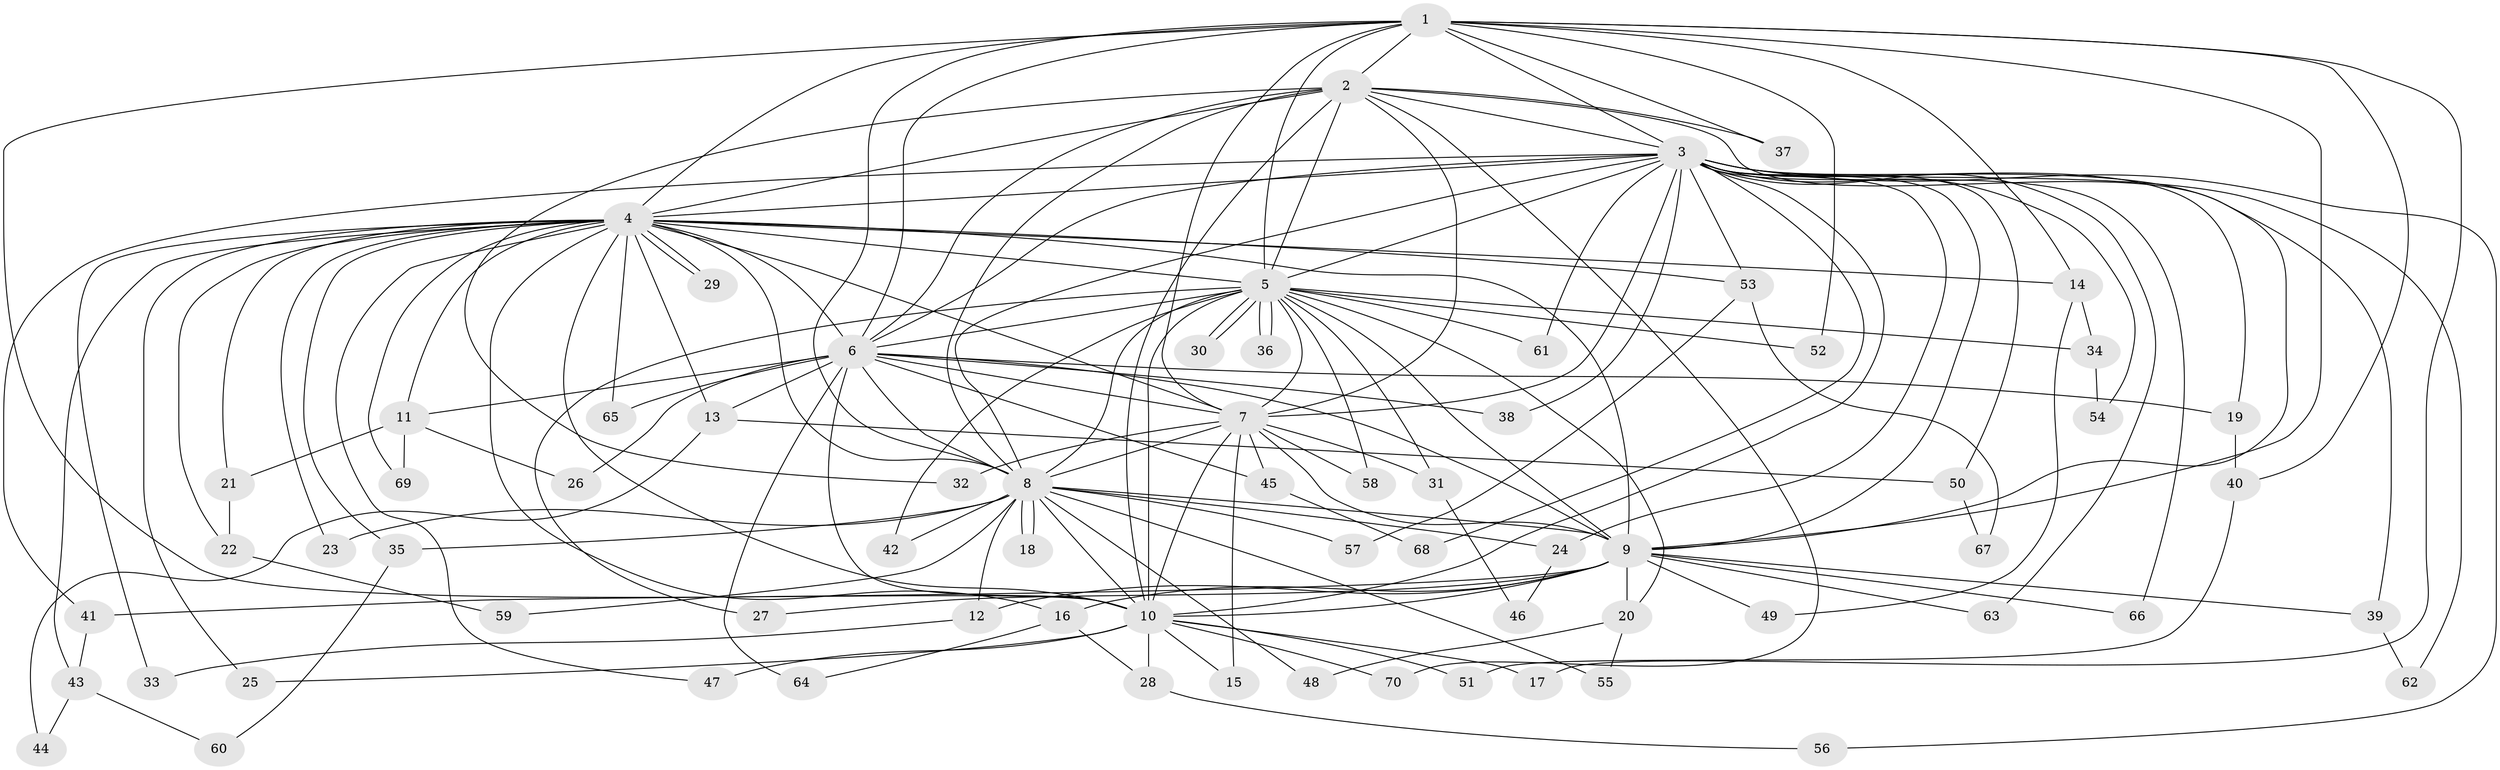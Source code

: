 // coarse degree distribution, {10: 0.019230769230769232, 9: 0.019230769230769232, 19: 0.019230769230769232, 21: 0.019230769230769232, 26: 0.019230769230769232, 16: 0.019230769230769232, 18: 0.019230769230769232, 15: 0.019230769230769232, 4: 0.038461538461538464, 3: 0.19230769230769232, 1: 0.057692307692307696, 5: 0.019230769230769232, 2: 0.5384615384615384}
// Generated by graph-tools (version 1.1) at 2025/23/03/03/25 07:23:43]
// undirected, 70 vertices, 165 edges
graph export_dot {
graph [start="1"]
  node [color=gray90,style=filled];
  1;
  2;
  3;
  4;
  5;
  6;
  7;
  8;
  9;
  10;
  11;
  12;
  13;
  14;
  15;
  16;
  17;
  18;
  19;
  20;
  21;
  22;
  23;
  24;
  25;
  26;
  27;
  28;
  29;
  30;
  31;
  32;
  33;
  34;
  35;
  36;
  37;
  38;
  39;
  40;
  41;
  42;
  43;
  44;
  45;
  46;
  47;
  48;
  49;
  50;
  51;
  52;
  53;
  54;
  55;
  56;
  57;
  58;
  59;
  60;
  61;
  62;
  63;
  64;
  65;
  66;
  67;
  68;
  69;
  70;
  1 -- 2;
  1 -- 3;
  1 -- 4;
  1 -- 5;
  1 -- 6;
  1 -- 7;
  1 -- 8;
  1 -- 9;
  1 -- 10;
  1 -- 14;
  1 -- 17;
  1 -- 37;
  1 -- 40;
  1 -- 52;
  2 -- 3;
  2 -- 4;
  2 -- 5;
  2 -- 6;
  2 -- 7;
  2 -- 8;
  2 -- 9;
  2 -- 10;
  2 -- 32;
  2 -- 37;
  2 -- 70;
  3 -- 4;
  3 -- 5;
  3 -- 6;
  3 -- 7;
  3 -- 8;
  3 -- 9;
  3 -- 10;
  3 -- 19;
  3 -- 24;
  3 -- 38;
  3 -- 39;
  3 -- 41;
  3 -- 50;
  3 -- 53;
  3 -- 54;
  3 -- 56;
  3 -- 61;
  3 -- 62;
  3 -- 63;
  3 -- 66;
  3 -- 68;
  4 -- 5;
  4 -- 6;
  4 -- 7;
  4 -- 8;
  4 -- 9;
  4 -- 10;
  4 -- 11;
  4 -- 13;
  4 -- 14;
  4 -- 16;
  4 -- 21;
  4 -- 22;
  4 -- 23;
  4 -- 25;
  4 -- 29;
  4 -- 29;
  4 -- 33;
  4 -- 35;
  4 -- 43;
  4 -- 47;
  4 -- 53;
  4 -- 65;
  4 -- 69;
  5 -- 6;
  5 -- 7;
  5 -- 8;
  5 -- 9;
  5 -- 10;
  5 -- 20;
  5 -- 27;
  5 -- 30;
  5 -- 30;
  5 -- 31;
  5 -- 34;
  5 -- 36;
  5 -- 36;
  5 -- 42;
  5 -- 52;
  5 -- 58;
  5 -- 61;
  6 -- 7;
  6 -- 8;
  6 -- 9;
  6 -- 10;
  6 -- 11;
  6 -- 13;
  6 -- 19;
  6 -- 26;
  6 -- 38;
  6 -- 45;
  6 -- 64;
  6 -- 65;
  7 -- 8;
  7 -- 9;
  7 -- 10;
  7 -- 15;
  7 -- 31;
  7 -- 32;
  7 -- 45;
  7 -- 58;
  8 -- 9;
  8 -- 10;
  8 -- 12;
  8 -- 18;
  8 -- 18;
  8 -- 23;
  8 -- 24;
  8 -- 35;
  8 -- 42;
  8 -- 48;
  8 -- 55;
  8 -- 57;
  8 -- 59;
  9 -- 10;
  9 -- 12;
  9 -- 16;
  9 -- 20;
  9 -- 27;
  9 -- 39;
  9 -- 41;
  9 -- 49;
  9 -- 63;
  9 -- 66;
  10 -- 15;
  10 -- 17;
  10 -- 25;
  10 -- 28;
  10 -- 47;
  10 -- 51;
  10 -- 70;
  11 -- 21;
  11 -- 26;
  11 -- 69;
  12 -- 33;
  13 -- 44;
  13 -- 50;
  14 -- 34;
  14 -- 49;
  16 -- 28;
  16 -- 64;
  19 -- 40;
  20 -- 48;
  20 -- 55;
  21 -- 22;
  22 -- 59;
  24 -- 46;
  28 -- 56;
  31 -- 46;
  34 -- 54;
  35 -- 60;
  39 -- 62;
  40 -- 51;
  41 -- 43;
  43 -- 44;
  43 -- 60;
  45 -- 68;
  50 -- 67;
  53 -- 57;
  53 -- 67;
}
